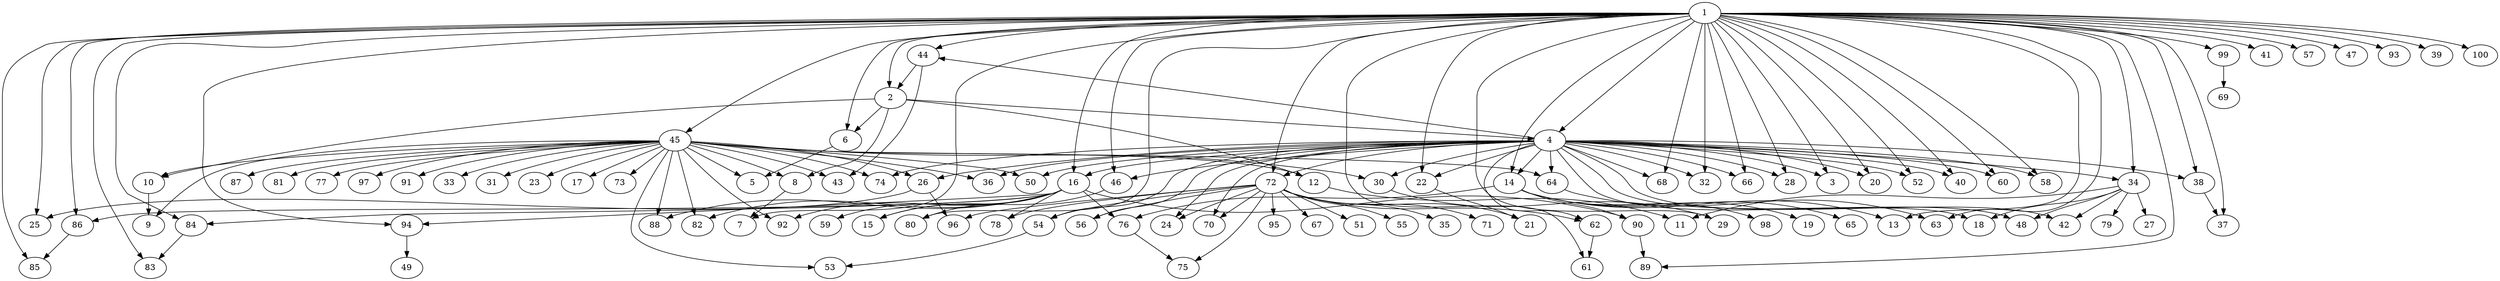 // The Round Graph
digraph BFS {
	1 -> 45
	1 -> 72
	1 -> 34
	1 -> 14
	1 -> 46
	1 -> 44
	1 -> 99
	1 -> 16
	1 -> 41
	1 -> 68
	1 -> 94
	1 -> 32
	1 -> 66
	1 -> 57
	1 -> 47
	1 -> 89
	1 -> 93
	1 -> 25
	1 -> 22
	1 -> 39
	1 -> 28
	1 -> 100
	1 -> 37
	1 -> 3
	1 -> 13
	1 -> 86
	1 -> 7
	1 -> 63
	1 -> 20
	1 -> 29
	1 -> 6
	1 -> 85
	1 -> 61
	1 -> 83
	1 -> 52
	1 -> 40
	1 -> 4
	1 -> 80
	1 -> 84
	1 -> 60
	1 -> 58
	1 -> 38
	45 -> 74
	45 -> 30
	45 -> 91
	45 -> 10
	45 -> 64
	45 -> 33
	45 -> 31
	45 -> 23
	45 -> 43
	45 -> 82
	45 -> 17
	45 -> 12
	45 -> 26
	45 -> 36
	45 -> 73
	45 -> 87
	45 -> 81
	45 -> 53
	45 -> 92
	45 -> 5
	45 -> 8
	45 -> 50
	45 -> 77
	45 -> 97
	45 -> 88
	45 -> 9
	72 -> 35
	72 -> 62
	72 -> 67
	72 -> 51
	72 -> 24
	72 -> 96
	72 -> 55
	72 -> 78
	72 -> 70
	72 -> 56
	72 -> 75
	72 -> 71
	72 -> 21
	72 -> 95
	72 -> 54
	34 -> 18
	34 -> 27
	34 -> 42
	34 -> 48
	34 -> 79
	34 -> 11
	14 -> 76
	14 -> 90
	14 -> 19
	14 -> 65
	14 -> 98
	46 -> 15
	44 -> 2
	99 -> 69
	16 -> 59
	94 -> 49
	1 -> 2
	2 -> 4
	2 -> 6
	2 -> 8
	2 -> 10
	2 -> 12
	4 -> 3
	4 -> 14
	4 -> 16
	4 -> 18
	4 -> 20
	4 -> 22
	4 -> 24
	4 -> 26
	4 -> 28
	4 -> 30
	4 -> 32
	4 -> 34
	4 -> 36
	4 -> 38
	4 -> 40
	4 -> 42
	4 -> 44
	4 -> 46
	4 -> 48
	4 -> 50
	4 -> 52
	4 -> 54
	4 -> 56
	4 -> 58
	4 -> 60
	4 -> 62
	4 -> 64
	4 -> 66
	4 -> 68
	4 -> 70
	4 -> 72
	4 -> 74
	6 -> 5
	8 -> 7
	10 -> 9
	12 -> 11
	14 -> 13
	16 -> 15
	16 -> 76
	16 -> 78
	16 -> 80
	16 -> 82
	16 -> 84
	16 -> 86
	16 -> 88
	16 -> 90
	16 -> 92
	16 -> 94
	22 -> 21
	26 -> 25
	26 -> 96
	30 -> 29
	38 -> 37
	44 -> 43
	54 -> 53
	62 -> 61
	64 -> 63
	76 -> 75
	84 -> 83
	86 -> 85
	90 -> 89
}
